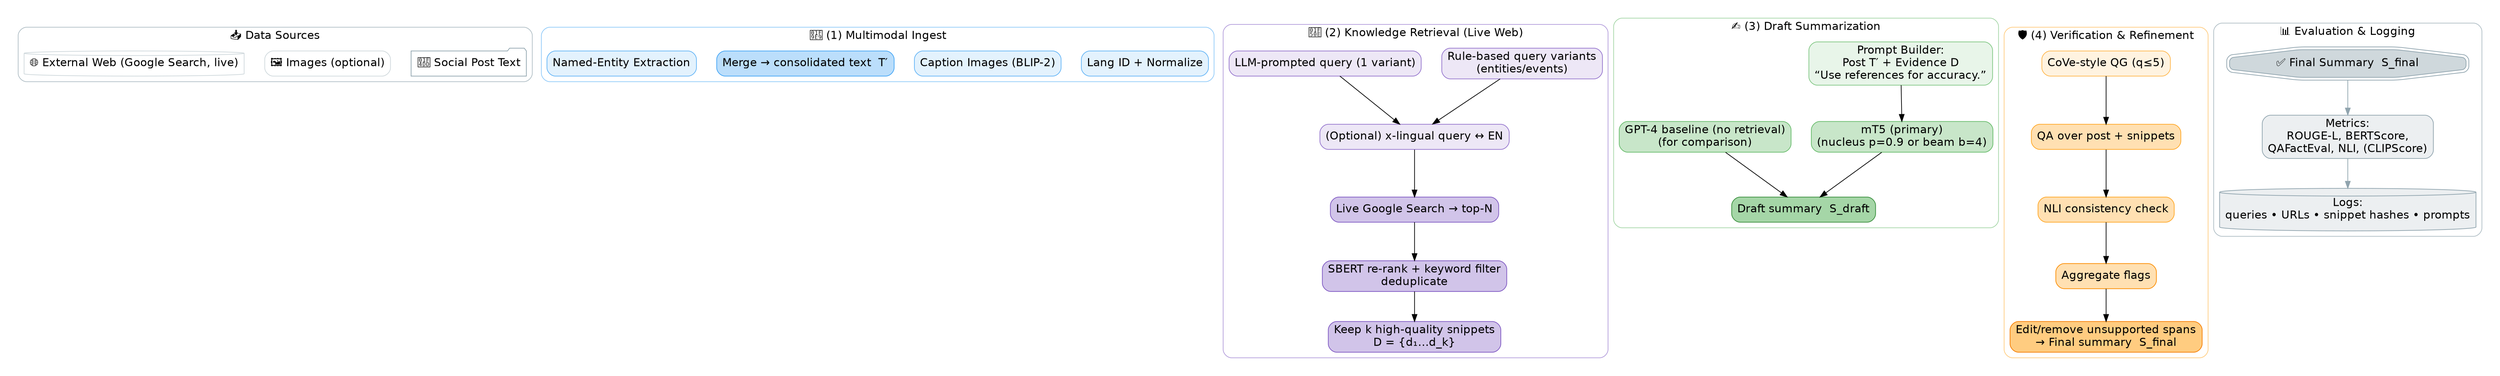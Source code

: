 digraph GMMS_4Stage_Vertical_NoLegend {
  graph [fontname="Helvetica", dpi=110, pad="0.25", nodesep="0.40", ranksep="0.60"];
  
    rankdir=TB;
  fontsize=16;
  node  [shape=rect, fontsize=16, fontname="Helvetica", style="filled,rounded"];

  /* =============== Data Sources =============== */
  subgraph cluster_sources {
    label="📥 Data Sources";
    style=rounded; color="#B0BEC5"; fillcolor="#F5F5F5";
    rankdir=TB;
    SRC_TXT [label="📝 Social Post Text",   fillcolor="#FFFFFF", color="#90A4AE", shape=folder];
    SRC_IMG [label="🖼️ Images (optional)", fillcolor="#FFFFFF", color="#CFD8DC"];
    WEB     [label="🌐 External Web (Google Search, live)", shape=cylinder, fillcolor="#FFFFFF", color="#CFD8DC"];
  }

  /* =============== (1) Multimodal Ingest =============== */
  subgraph cluster_ingest {
    label="🧩 (1) Multimodal Ingest";
    style=rounded; color="#90CAF9"; fillcolor="#E3F2FD";
    rankdir=TB;
    I_LANG [label="Lang ID + Normalize",          fillcolor="#E3F2FD", color="#64B5F6"];
    I_CAPT [label="Caption Images (BLIP-2)",      fillcolor="#E3F2FD", color="#64B5F6"];
    I_MERGE[label="Merge → consolidated text  T′", fillcolor="#BBDEFB", color="#42A5F5"];
    I_ENTS [label="Named-Entity Extraction",      fillcolor="#E3F2FD", color="#64B5F6"];
  }

  /* =============== (2) Knowledge Retrieval (Live) =============== */
  subgraph cluster_retrieval {
    label="🔎 (2) Knowledge Retrieval (Live Web)";
    style=rounded; color="#B39DDB"; fillcolor="#EDE7F6";

    subgraph retrieval_vertical {
      rankdir=LR;
      

      R_QRULE [label="Rule-based query variants\n(entities/events)", fillcolor="#EDE7F6", color="#9575CD"];
      R_QLLM  [label="LLM-prompted query (1 variant)", fillcolor="#EDE7F6", color="#9575CD"];
      R_XL    [label="(Optional) x-lingual query ↔ EN", fillcolor="#EDE7F6", color="#9575CD"];
      R_GG    [label="Live Google Search → top-N",      fillcolor="#D1C4E9", color="#7E57C2"];
      R_RR    [label="SBERT re-rank + keyword filter\ndeduplicate",        fillcolor="#D1C4E9", color="#7E57C2"];
      R_KEEP  [label="Keep k high-quality snippets\nD = {d₁…d_k}",        fillcolor="#D1C4E9", color="#7E57C2"];

        R_QRULE -> R_XL -> R_GG -> R_RR -> R_KEEP;
      R_QLLM  -> R_XL;

    }
  }

  /* =============== (3) Draft Summarization =============== */
  subgraph cluster_gen {
    label="✍️ (3) Draft Summarization";
    style=rounded; color="#A5D6A7"; fillcolor="#E8F5E9";
    rankdir=TB;
    
    G_PROMPT [label="Prompt Builder:\nPost T′ + Evidence D\n“Use references for accuracy.”", fillcolor="#E8F5E9", color="#81C784"];
    G_MT5   [label="mT5 (primary)\n(nucleus p=0.9 or beam b=4)",         fillcolor="#C8E6C9", color="#66BB6A"];
    G_GPT4  [label="GPT-4 baseline (no retrieval)\n(for comparison)",     fillcolor="#C8E6C9", color="#66BB6A"];
    G_SD    [label="Draft summary  S_draft",                              fillcolor="#A5D6A7", color="#388E3C"];

    G_PROMPT -> G_MT5 -> G_SD;
    G_GPT4 -> G_SD;
  }

  /* =============== (4) Verification & Refinement =============== */
  subgraph cluster_verify {
    label="🛡️ (4) Verification & Refinement";
    style=rounded; color="#FFCC80"; fillcolor="#FFF3E0";

    subgraph verify_vertical {
      rankdir=TB;
      

      V_QG   [label="CoVe-style QG (q≤5)",          fillcolor="#FFF3E0", color="#FFB74D"];
      V_QA   [label="QA over post + snippets",       fillcolor="#FFE0B2", color="#FFA726"];
      V_NLI  [label="NLI consistency check",         fillcolor="#FFE0B2", color="#FFA726"];
      V_AGR  [label="Aggregate flags",               fillcolor="#FFE0B2", color="#FB8C00"];
      V_EDIT [label="Edit/remove unsupported spans\n→ Final summary  S_final", fillcolor="#FFCC80", color="#F57C00"];

       V_QG -> V_QA -> V_NLI -> V_AGR -> V_EDIT;
    }
  }

   /* =============== (5) Evaluation & Logging =============== */
  subgraph cluster_eval {
    label="📊 Evaluation & Logging";
    style=rounded; color="#B0BEC5"; fillcolor="#ECEFF1";

    subgraph eval_horizontal {
      rankdir=TB;  /* inner boxes side by side */
      

      E_OUT [label="✅ Final Summary  S_final", shape=doubleoctagon, fillcolor="#CFD8DC", color="#90A4AE"];
      E_MET [label="Metrics:\nROUGE-L, BERTScore,\nQAFactEval, NLI, (CLIPScore)", fillcolor="#ECEFF1", color="#90A4AE"];
      E_LOG [label="Logs:\nqueries • URLs • snippet hashes • prompts", shape=cylinder, fillcolor="#ECEFF1", color="#90A4AE"];

       E_OUT -> E_MET -> E_LOG [color="#90A4AE"];
    }
  }

  
}
